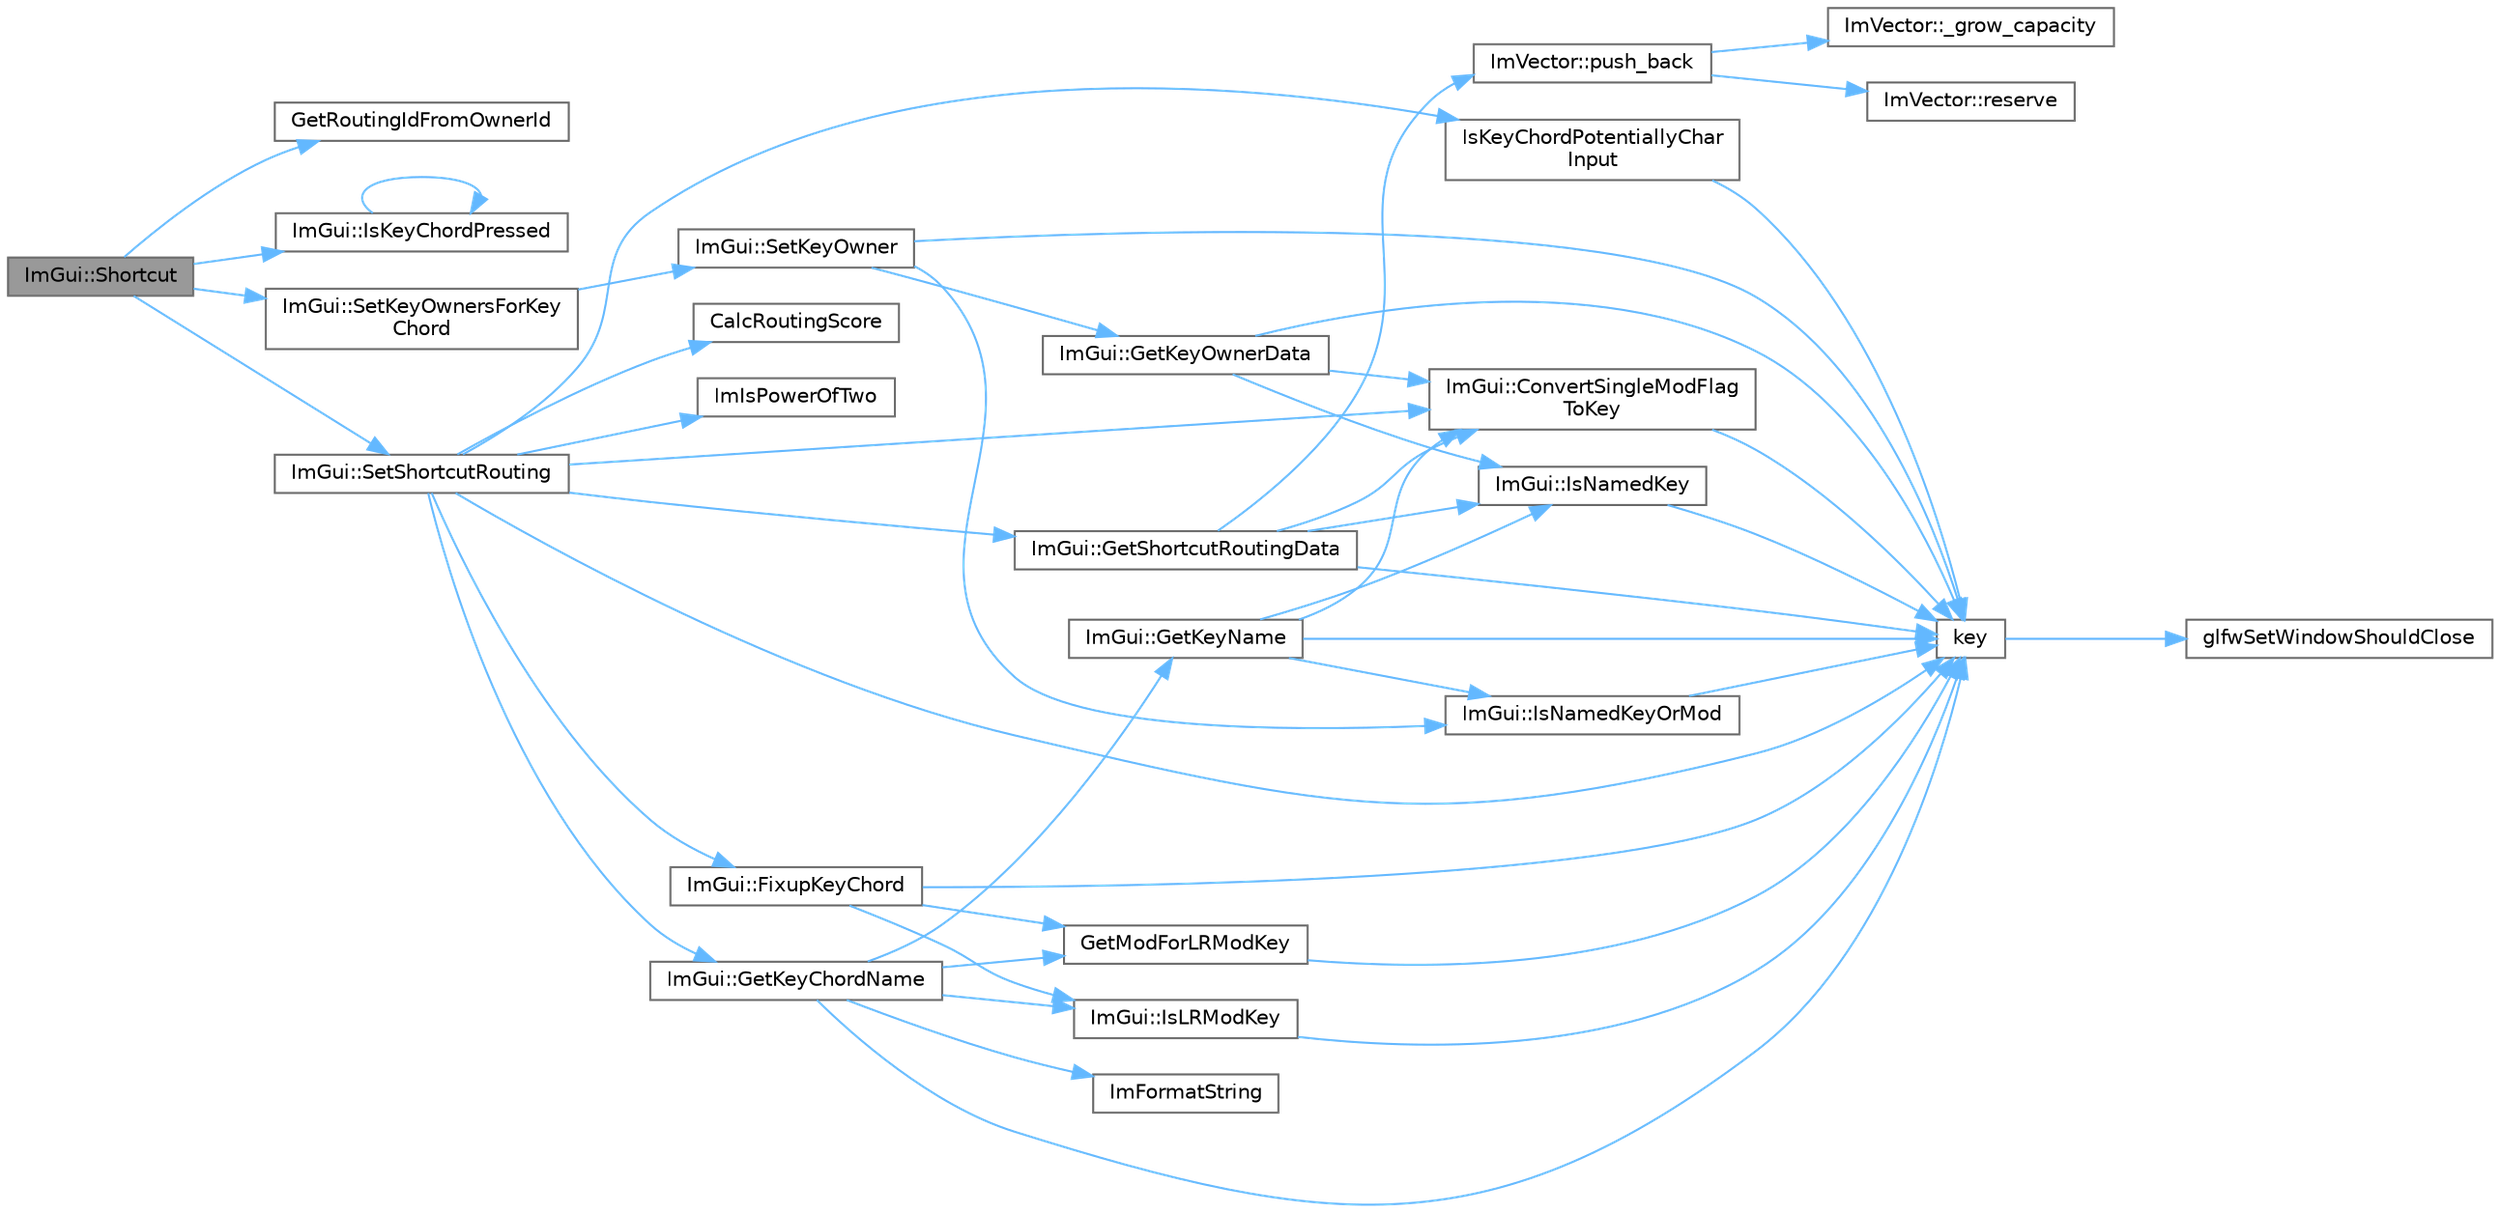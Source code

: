 digraph "ImGui::Shortcut"
{
 // LATEX_PDF_SIZE
  bgcolor="transparent";
  edge [fontname=Helvetica,fontsize=10,labelfontname=Helvetica,labelfontsize=10];
  node [fontname=Helvetica,fontsize=10,shape=box,height=0.2,width=0.4];
  rankdir="LR";
  Node1 [id="Node000001",label="ImGui::Shortcut",height=0.2,width=0.4,color="gray40", fillcolor="grey60", style="filled", fontcolor="black",tooltip=" "];
  Node1 -> Node2 [id="edge46_Node000001_Node000002",color="steelblue1",style="solid",tooltip=" "];
  Node2 [id="Node000002",label="GetRoutingIdFromOwnerId",height=0.2,width=0.4,color="grey40", fillcolor="white", style="filled",URL="$imgui_8cpp.html#adb711d3889612ba9244c02868b732487",tooltip=" "];
  Node1 -> Node3 [id="edge47_Node000001_Node000003",color="steelblue1",style="solid",tooltip=" "];
  Node3 [id="Node000003",label="ImGui::IsKeyChordPressed",height=0.2,width=0.4,color="grey40", fillcolor="white", style="filled",URL="$namespace_im_gui.html#ab3e095e7757d000686cfa2aff76534d2",tooltip=" "];
  Node3 -> Node3 [id="edge48_Node000003_Node000003",color="steelblue1",style="solid",tooltip=" "];
  Node1 -> Node4 [id="edge49_Node000001_Node000004",color="steelblue1",style="solid",tooltip=" "];
  Node4 [id="Node000004",label="ImGui::SetKeyOwnersForKey\lChord",height=0.2,width=0.4,color="grey40", fillcolor="white", style="filled",URL="$namespace_im_gui.html#ae3060c877778bac84d69f68dabd200c8",tooltip=" "];
  Node4 -> Node5 [id="edge50_Node000004_Node000005",color="steelblue1",style="solid",tooltip=" "];
  Node5 [id="Node000005",label="ImGui::SetKeyOwner",height=0.2,width=0.4,color="grey40", fillcolor="white", style="filled",URL="$namespace_im_gui.html#ac415798dd69ab045cda84dd14a52c3ea",tooltip=" "];
  Node5 -> Node6 [id="edge51_Node000005_Node000006",color="steelblue1",style="solid",tooltip=" "];
  Node6 [id="Node000006",label="ImGui::GetKeyOwnerData",height=0.2,width=0.4,color="grey40", fillcolor="white", style="filled",URL="$namespace_im_gui.html#a05ada04953ac91c563334fb0fe934e03",tooltip=" "];
  Node6 -> Node7 [id="edge52_Node000006_Node000007",color="steelblue1",style="solid",tooltip=" "];
  Node7 [id="Node000007",label="ImGui::ConvertSingleModFlag\lToKey",height=0.2,width=0.4,color="grey40", fillcolor="white", style="filled",URL="$namespace_im_gui.html#ad540a8f07e5834f77f76a84626cdc70e",tooltip=" "];
  Node7 -> Node8 [id="edge53_Node000007_Node000008",color="steelblue1",style="solid",tooltip=" "];
  Node8 [id="Node000008",label="key",height=0.2,width=0.4,color="grey40", fillcolor="white", style="filled",URL="$gears_8c.html#accd6b5b92b78666e36543412d4ac14cd",tooltip=" "];
  Node8 -> Node9 [id="edge54_Node000008_Node000009",color="steelblue1",style="solid",tooltip=" "];
  Node9 [id="Node000009",label="glfwSetWindowShouldClose",height=0.2,width=0.4,color="grey40", fillcolor="white", style="filled",URL="$group__window.html#ga1cadeda7a1e2f224e06a8415d30741aa",tooltip="Sets the close flag of the specified window."];
  Node6 -> Node10 [id="edge55_Node000006_Node000010",color="steelblue1",style="solid",tooltip=" "];
  Node10 [id="Node000010",label="ImGui::IsNamedKey",height=0.2,width=0.4,color="grey40", fillcolor="white", style="filled",URL="$namespace_im_gui.html#a1e6a2ce7696a25d0dd0cf318e3b48a33",tooltip=" "];
  Node10 -> Node8 [id="edge56_Node000010_Node000008",color="steelblue1",style="solid",tooltip=" "];
  Node6 -> Node8 [id="edge57_Node000006_Node000008",color="steelblue1",style="solid",tooltip=" "];
  Node5 -> Node11 [id="edge58_Node000005_Node000011",color="steelblue1",style="solid",tooltip=" "];
  Node11 [id="Node000011",label="ImGui::IsNamedKeyOrMod",height=0.2,width=0.4,color="grey40", fillcolor="white", style="filled",URL="$namespace_im_gui.html#ad97807fb804a4d11866e5bca7d08d59c",tooltip=" "];
  Node11 -> Node8 [id="edge59_Node000011_Node000008",color="steelblue1",style="solid",tooltip=" "];
  Node5 -> Node8 [id="edge60_Node000005_Node000008",color="steelblue1",style="solid",tooltip=" "];
  Node1 -> Node12 [id="edge61_Node000001_Node000012",color="steelblue1",style="solid",tooltip=" "];
  Node12 [id="Node000012",label="ImGui::SetShortcutRouting",height=0.2,width=0.4,color="grey40", fillcolor="white", style="filled",URL="$namespace_im_gui.html#ae564bf3cd4be8a2d072d0f4837e1a6ca",tooltip=" "];
  Node12 -> Node13 [id="edge62_Node000012_Node000013",color="steelblue1",style="solid",tooltip=" "];
  Node13 [id="Node000013",label="CalcRoutingScore",height=0.2,width=0.4,color="grey40", fillcolor="white", style="filled",URL="$imgui_8cpp.html#abea34b5e1c86cf6e77677f6bf8ac43f4",tooltip=" "];
  Node12 -> Node7 [id="edge63_Node000012_Node000007",color="steelblue1",style="solid",tooltip=" "];
  Node12 -> Node14 [id="edge64_Node000012_Node000014",color="steelblue1",style="solid",tooltip=" "];
  Node14 [id="Node000014",label="ImGui::FixupKeyChord",height=0.2,width=0.4,color="grey40", fillcolor="white", style="filled",URL="$namespace_im_gui.html#a4fcbe32801dbb31c46d9f205574912e0",tooltip=" "];
  Node14 -> Node15 [id="edge65_Node000014_Node000015",color="steelblue1",style="solid",tooltip=" "];
  Node15 [id="Node000015",label="GetModForLRModKey",height=0.2,width=0.4,color="grey40", fillcolor="white", style="filled",URL="$imgui_8cpp.html#af2217f0a59d0e394fc08eb1bd5bcafd6",tooltip=" "];
  Node15 -> Node8 [id="edge66_Node000015_Node000008",color="steelblue1",style="solid",tooltip=" "];
  Node14 -> Node16 [id="edge67_Node000014_Node000016",color="steelblue1",style="solid",tooltip=" "];
  Node16 [id="Node000016",label="ImGui::IsLRModKey",height=0.2,width=0.4,color="grey40", fillcolor="white", style="filled",URL="$namespace_im_gui.html#ab719db4cf0a025cee6f532343815f1c4",tooltip=" "];
  Node16 -> Node8 [id="edge68_Node000016_Node000008",color="steelblue1",style="solid",tooltip=" "];
  Node14 -> Node8 [id="edge69_Node000014_Node000008",color="steelblue1",style="solid",tooltip=" "];
  Node12 -> Node17 [id="edge70_Node000012_Node000017",color="steelblue1",style="solid",tooltip=" "];
  Node17 [id="Node000017",label="ImGui::GetKeyChordName",height=0.2,width=0.4,color="grey40", fillcolor="white", style="filled",URL="$namespace_im_gui.html#a4711f04593c21dee2ecb1f736c4da981",tooltip=" "];
  Node17 -> Node18 [id="edge71_Node000017_Node000018",color="steelblue1",style="solid",tooltip=" "];
  Node18 [id="Node000018",label="ImGui::GetKeyName",height=0.2,width=0.4,color="grey40", fillcolor="white", style="filled",URL="$namespace_im_gui.html#a1d631e0e344472fb2da1a53a6bf55448",tooltip=" "];
  Node18 -> Node7 [id="edge72_Node000018_Node000007",color="steelblue1",style="solid",tooltip=" "];
  Node18 -> Node10 [id="edge73_Node000018_Node000010",color="steelblue1",style="solid",tooltip=" "];
  Node18 -> Node11 [id="edge74_Node000018_Node000011",color="steelblue1",style="solid",tooltip=" "];
  Node18 -> Node8 [id="edge75_Node000018_Node000008",color="steelblue1",style="solid",tooltip=" "];
  Node17 -> Node15 [id="edge76_Node000017_Node000015",color="steelblue1",style="solid",tooltip=" "];
  Node17 -> Node19 [id="edge77_Node000017_Node000019",color="steelblue1",style="solid",tooltip=" "];
  Node19 [id="Node000019",label="ImFormatString",height=0.2,width=0.4,color="grey40", fillcolor="white", style="filled",URL="$imgui_8cpp.html#a75ccaf7d676b1f567ba888ae42ac3809",tooltip=" "];
  Node17 -> Node16 [id="edge78_Node000017_Node000016",color="steelblue1",style="solid",tooltip=" "];
  Node17 -> Node8 [id="edge79_Node000017_Node000008",color="steelblue1",style="solid",tooltip=" "];
  Node12 -> Node20 [id="edge80_Node000012_Node000020",color="steelblue1",style="solid",tooltip=" "];
  Node20 [id="Node000020",label="ImGui::GetShortcutRoutingData",height=0.2,width=0.4,color="grey40", fillcolor="white", style="filled",URL="$namespace_im_gui.html#a44a24428cdecdfd7825d37e616e5af45",tooltip=" "];
  Node20 -> Node7 [id="edge81_Node000020_Node000007",color="steelblue1",style="solid",tooltip=" "];
  Node20 -> Node10 [id="edge82_Node000020_Node000010",color="steelblue1",style="solid",tooltip=" "];
  Node20 -> Node8 [id="edge83_Node000020_Node000008",color="steelblue1",style="solid",tooltip=" "];
  Node20 -> Node21 [id="edge84_Node000020_Node000021",color="steelblue1",style="solid",tooltip=" "];
  Node21 [id="Node000021",label="ImVector::push_back",height=0.2,width=0.4,color="grey40", fillcolor="white", style="filled",URL="$struct_im_vector.html#aab5df48e0711a48bd12f3206e08c4108",tooltip=" "];
  Node21 -> Node22 [id="edge85_Node000021_Node000022",color="steelblue1",style="solid",tooltip=" "];
  Node22 [id="Node000022",label="ImVector::_grow_capacity",height=0.2,width=0.4,color="grey40", fillcolor="white", style="filled",URL="$struct_im_vector.html#a3a097635d464b1b70dc7d59996a88b28",tooltip=" "];
  Node21 -> Node23 [id="edge86_Node000021_Node000023",color="steelblue1",style="solid",tooltip=" "];
  Node23 [id="Node000023",label="ImVector::reserve",height=0.2,width=0.4,color="grey40", fillcolor="white", style="filled",URL="$struct_im_vector.html#a0f14f5736c3372157856eebb67123b75",tooltip=" "];
  Node12 -> Node24 [id="edge87_Node000012_Node000024",color="steelblue1",style="solid",tooltip=" "];
  Node24 [id="Node000024",label="ImIsPowerOfTwo",height=0.2,width=0.4,color="grey40", fillcolor="white", style="filled",URL="$imgui__internal_8h.html#a3cc719adb48b1aed8ab1196ecea7e828",tooltip=" "];
  Node12 -> Node25 [id="edge88_Node000012_Node000025",color="steelblue1",style="solid",tooltip=" "];
  Node25 [id="Node000025",label="IsKeyChordPotentiallyChar\lInput",height=0.2,width=0.4,color="grey40", fillcolor="white", style="filled",URL="$imgui_8cpp.html#a0b576581bbbd90b8afc580f26a5cae7d",tooltip=" "];
  Node25 -> Node8 [id="edge89_Node000025_Node000008",color="steelblue1",style="solid",tooltip=" "];
  Node12 -> Node8 [id="edge90_Node000012_Node000008",color="steelblue1",style="solid",tooltip=" "];
}
